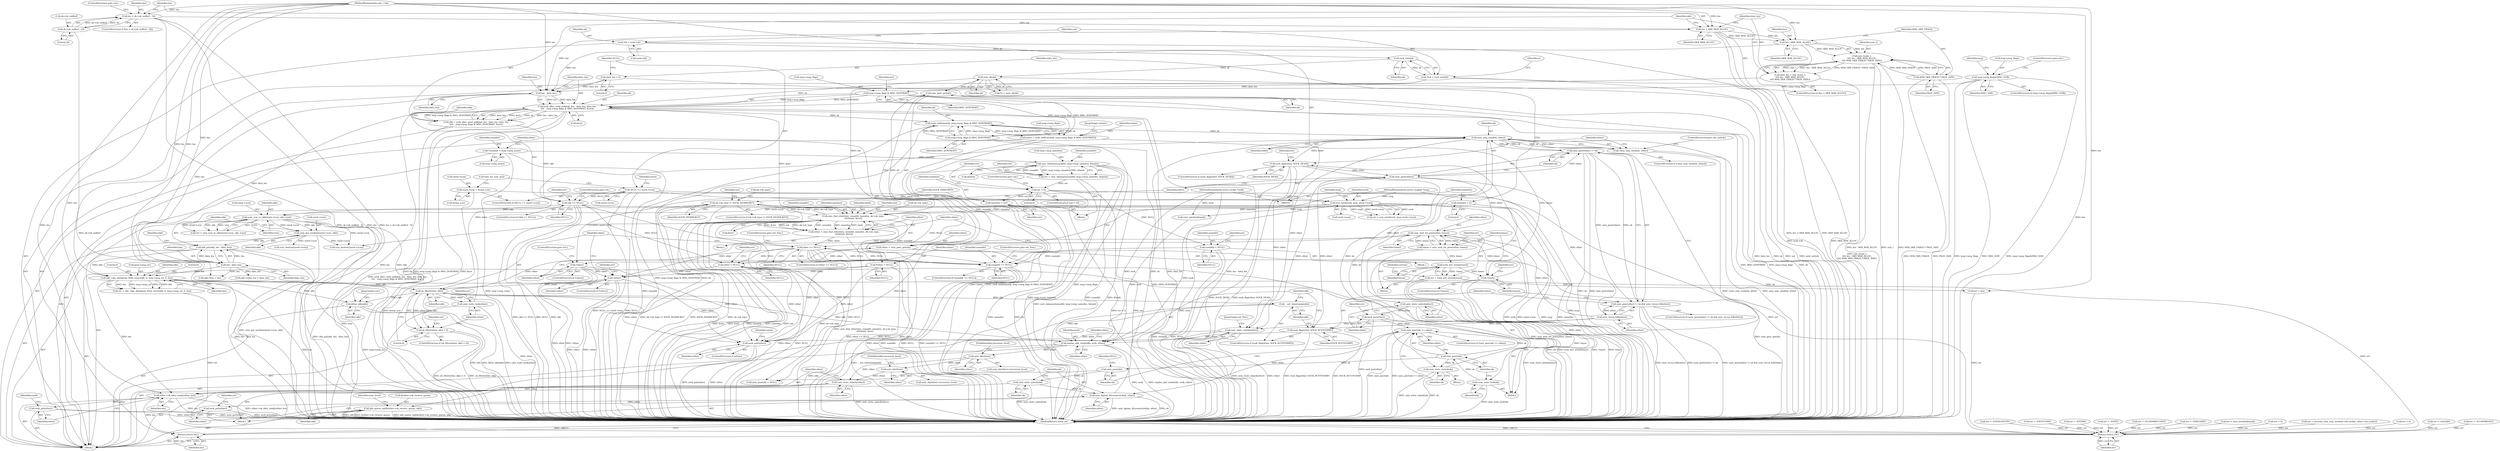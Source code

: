 digraph "0_linux_e0e3cea46d31d23dc40df0a49a7a2c04fe8edfea_0@API" {
"1000408" [label="(Call,unix_may_send(sk, other))"];
"1000490" [label="(Call,unix_peer(other) != sk)"];
"1000491" [label="(Call,unix_peer(other))"];
"1000413" [label="(Call,sock_flag(other, SOCK_DEAD))"];
"1000408" [label="(Call,unix_may_send(sk, other))"];
"1000449" [label="(Call,unix_state_unlock(sk))"];
"1000428" [label="(Call,unix_peer(sk))"];
"1000424" [label="(Call,unix_state_lock(sk))"];
"1000351" [label="(Call,sock_sndtimeo(sk, msg->msg_flags & MSG_DONTWAIT))"];
"1000280" [label="(Call,sock_alloc_send_pskb(sk, len - data_len, data_len,\n\t\t\t\t   msg->msg_flags & MSG_DONTWAIT, &err))"];
"1000225" [label="(Call,unix_peer_get(sk))"];
"1000128" [label="(Call,unix_sk(sk))"];
"1000123" [label="(Call,sock_net(sk))"];
"1000115" [label="(Call,*sk = sock->sk)"];
"1000282" [label="(Call,len - data_len)"];
"1000265" [label="(Call,len > SKB_MAX_ALLOC)"];
"1000256" [label="(Call,len > sk->sk_sndbuf - 32)"];
"1000107" [label="(MethodParameterIn,size_t len)"];
"1000258" [label="(Call,sk->sk_sndbuf - 32)"];
"1000272" [label="(Call,len - SKB_MAX_ALLOC)"];
"1000268" [label="(Call,data_len = min_t(size_t,\n\t\t\t\t len - SKB_MAX_ALLOC,\n\t\t\t\t MAX_SKB_FRAGS * PAGE_SIZE))"];
"1000270" [label="(Call,min_t(size_t,\n\t\t\t\t len - SKB_MAX_ALLOC,\n\t\t\t\t MAX_SKB_FRAGS * PAGE_SIZE))"];
"1000275" [label="(Call,MAX_SKB_FRAGS * PAGE_SIZE)"];
"1000151" [label="(Call,data_len = 0)"];
"1000286" [label="(Call,msg->msg_flags & MSG_DONTWAIT)"];
"1000186" [label="(Call,msg->msg_flags&MSG_OOB)"];
"1000353" [label="(Call,msg->msg_flags & MSG_DONTWAIT)"];
"1000438" [label="(Call,unix_dgram_disconnected(sk, other))"];
"1000436" [label="(Call,unix_state_unlock(sk))"];
"1000433" [label="(Call,unix_peer(sk))"];
"1000427" [label="(Call,unix_peer(sk) == other)"];
"1000419" [label="(Call,sock_put(other))"];
"1000417" [label="(Call,unix_state_unlock(other))"];
"1000400" [label="(Call,unix_state_lock(other))"];
"1000391" [label="(Call,sk_filter(other, skb))"];
"1000360" [label="(Call,!other)"];
"1000508" [label="(Call,unix_wait_for_peer(other, timeo))"];
"1000494" [label="(Call,unix_recvq_full(other))"];
"1000498" [label="(Call,!timeo)"];
"1000513" [label="(Call,sock_intr_errno(timeo))"];
"1000506" [label="(Call,timeo = unix_wait_for_peer(other, timeo))"];
"1000349" [label="(Call,timeo = sock_sndtimeo(sk, msg->msg_flags & MSG_DONTWAIT))"];
"1000228" [label="(Call,!other)"];
"1000223" [label="(Call,other = unix_peer_get(sk))"];
"1000451" [label="(Call,other = NULL)"];
"1000294" [label="(Call,skb == NULL)"];
"1000278" [label="(Call,skb = sock_alloc_send_pskb(sk, len - data_len, data_len,\n\t\t\t\t   msg->msg_flags & MSG_DONTWAIT, &err))"];
"1000155" [label="(Call,NULL == siocb->scm)"];
"1000385" [label="(Call,other == NULL)"];
"1000372" [label="(Call,other = unix_find_other(net, sunaddr, namelen, sk->sk_type,\n\t\t\t\t\thash, &err))"];
"1000374" [label="(Call,unix_find_other(net, sunaddr, namelen, sk->sk_type,\n\t\t\t\t\thash, &err))"];
"1000121" [label="(Call,*net = sock_net(sk))"];
"1000368" [label="(Call,sunaddr == NULL)"];
"1000199" [label="(Call,unix_mkname(sunaddr, msg->msg_namelen, &hash))"];
"1000131" [label="(Call,*sunaddr = msg->msg_name)"];
"1000216" [label="(Call,sunaddr = NULL)"];
"1000141" [label="(Call,namelen = 0)"];
"1000211" [label="(Call,namelen = err)"];
"1000207" [label="(Call,err < 0)"];
"1000197" [label="(Call,err = unix_mkname(sunaddr, msg->msg_namelen, &hash))"];
"1000470" [label="(Call,sk->sk_type != SOCK_SEQPACKET)"];
"1000137" [label="(Call,*other = NULL)"];
"1000338" [label="(Call,skb_copy_datagram_from_iovec(skb, 0, msg->msg_iov, 0, len))"];
"1000321" [label="(Call,skb_put(skb, len - data_len))"];
"1000316" [label="(Call,unix_get_secdata(siocb->scm, skb))"];
"1000300" [label="(Call,unix_scm_to_skb(siocb->scm, skb, true))"];
"1000169" [label="(Call,scm_send(sock, msg, siocb->scm))"];
"1000105" [label="(MethodParameterIn,struct socket *sock)"];
"1000106" [label="(MethodParameterIn,struct msghdr *msg)"];
"1000160" [label="(Call,siocb->scm = &tmp_scm)"];
"1000323" [label="(Call,len - data_len)"];
"1000407" [label="(Call,!unix_may_send(sk, other))"];
"1000489" [label="(Call,unix_peer(other) != sk && unix_recvq_full(other))"];
"1000563" [label="(Call,unix_state_unlock(other))"];
"1000571" [label="(Call,sock_put(other))"];
"1000441" [label="(Call,sock_put(other))"];
"1000390" [label="(Call,sk_filter(other, skb) < 0)"];
"1000524" [label="(Call,__net_timestamp(skb))"];
"1000526" [label="(Call,maybe_add_creds(skb, sock, other))"];
"1000530" [label="(Call,skb_queue_tail(&other->sk_receive_queue, skb))"];
"1000540" [label="(Call,unix_sk(other))"];
"1000545" [label="(Call,unix_sk(other))"];
"1000549" [label="(Call,unix_state_unlock(other))"];
"1000551" [label="(Call,other->sk_data_ready(other, len))"];
"1000554" [label="(Call,sock_put(other))"];
"1000560" [label="(Return,return len;)"];
"1000566" [label="(Call,kfree_skb(skb))"];
"1000511" [label="(Call,err = sock_intr_errno(timeo))"];
"1000577" [label="(Return,return err;)"];
"1000521" [label="(Call,sock_flag(other, SOCK_RCVTSTAMP))"];
"1000572" [label="(Identifier,other)"];
"1000292" [label="(Identifier,err)"];
"1000509" [label="(Identifier,other)"];
"1000564" [label="(Identifier,other)"];
"1000326" [label="(Call,skb->data_len = data_len)"];
"1000385" [label="(Call,other == NULL)"];
"1000349" [label="(Call,timeo = sock_sndtimeo(sk, msg->msg_flags & MSG_DONTWAIT))"];
"1000128" [label="(Call,unix_sk(sk))"];
"1000220" [label="(Identifier,err)"];
"1000258" [label="(Call,sk->sk_sndbuf - 32)"];
"1000151" [label="(Call,data_len = 0)"];
"1000186" [label="(Call,msg->msg_flags&MSG_OOB)"];
"1000257" [label="(Identifier,len)"];
"1000273" [label="(Identifier,len)"];
"1000362" [label="(Block,)"];
"1000422" [label="(Identifier,err)"];
"1000522" [label="(Identifier,other)"];
"1000137" [label="(Call,*other = NULL)"];
"1000212" [label="(Identifier,namelen)"];
"1000270" [label="(Call,min_t(size_t,\n\t\t\t\t len - SKB_MAX_ALLOC,\n\t\t\t\t MAX_SKB_FRAGS * PAGE_SIZE))"];
"1000386" [label="(Identifier,other)"];
"1000530" [label="(Call,skb_queue_tail(&other->sk_receive_queue, skb))"];
"1000373" [label="(Identifier,other)"];
"1000381" [label="(Identifier,hash)"];
"1000301" [label="(Call,siocb->scm)"];
"1000498" [label="(Call,!timeo)"];
"1000117" [label="(Call,sock->sk)"];
"1000277" [label="(Identifier,PAGE_SIZE)"];
"1000141" [label="(Call,namelen = 0)"];
"1000213" [label="(Identifier,err)"];
"1000210" [label="(ControlStructure,goto out;)"];
"1000181" [label="(Call,err = -EOPNOTSUPP)"];
"1000219" [label="(Call,err = -ENOTCONN)"];
"1000156" [label="(Identifier,NULL)"];
"1000271" [label="(Identifier,size_t)"];
"1000290" [label="(Identifier,MSG_DONTWAIT)"];
"1000494" [label="(Call,unix_recvq_full(other))"];
"1000390" [label="(Call,sk_filter(other, skb) < 0)"];
"1000441" [label="(Call,sock_put(other))"];
"1000124" [label="(Identifier,sk)"];
"1000511" [label="(Call,err = sock_intr_errno(timeo))"];
"1000211" [label="(Call,namelen = err)"];
"1000410" [label="(Identifier,other)"];
"1000217" [label="(Identifier,sunaddr)"];
"1000402" [label="(Call,err = -EPERM)"];
"1000573" [label="(Call,scm_destroy(siocb->scm))"];
"1000344" [label="(Literal,0)"];
"1000162" [label="(Identifier,siocb)"];
"1000265" [label="(Call,len > SKB_MAX_ALLOC)"];
"1000541" [label="(Identifier,other)"];
"1000304" [label="(Identifier,skb)"];
"1000470" [label="(Call,sk->sk_type != SOCK_SEQPACKET)"];
"1000514" [label="(Identifier,timeo)"];
"1000228" [label="(Call,!other)"];
"1000275" [label="(Call,MAX_SKB_FRAGS * PAGE_SIZE)"];
"1000116" [label="(Identifier,sk)"];
"1000426" [label="(ControlStructure,if (unix_peer(sk) == other))"];
"1000578" [label="(Identifier,err)"];
"1000115" [label="(Call,*sk = sock->sk)"];
"1000154" [label="(ControlStructure,if (NULL == siocb->scm))"];
"1000533" [label="(Identifier,other)"];
"1000571" [label="(Call,sock_put(other))"];
"1000510" [label="(Identifier,timeo)"];
"1000132" [label="(Identifier,sunaddr)"];
"1000170" [label="(Identifier,sock)"];
"1000234" [label="(Identifier,SOCK_PASSCRED)"];
"1000209" [label="(Literal,0)"];
"1000431" [label="(Block,)"];
"1000328" [label="(Identifier,skb)"];
"1000352" [label="(Identifier,sk)"];
"1000123" [label="(Call,sock_net(sk))"];
"1000227" [label="(ControlStructure,if (!other))"];
"1000568" [label="(JumpTarget,out:)"];
"1000325" [label="(Identifier,data_len)"];
"1000512" [label="(Identifier,err)"];
"1000126" [label="(Call,*u = unix_sk(sk))"];
"1000287" [label="(Call,msg->msg_flags)"];
"1000321" [label="(Call,skb_put(skb, len - data_len))"];
"1000247" [label="(Call,unix_autobind(sock))"];
"1000495" [label="(Identifier,other)"];
"1000401" [label="(Identifier,other)"];
"1000367" [label="(ControlStructure,if (sunaddr == NULL))"];
"1000297" [label="(ControlStructure,goto out;)"];
"1000291" [label="(Call,&err)"];
"1000256" [label="(Call,len > sk->sk_sndbuf - 32)"];
"1000331" [label="(Call,skb->len = len)"];
"1000513" [label="(Call,sock_intr_errno(timeo))"];
"1000496" [label="(Block,)"];
"1000215" [label="(Block,)"];
"1000371" [label="(ControlStructure,goto out_free;)"];
"1000143" [label="(Literal,0)"];
"1000206" [label="(ControlStructure,if (err < 0))"];
"1000167" [label="(Call,err = scm_send(sock, msg, siocb->scm))"];
"1000458" [label="(Call,err = -EPIPE)"];
"1000171" [label="(Identifier,msg)"];
"1000414" [label="(Identifier,other)"];
"1000323" [label="(Call,len - data_len)"];
"1000527" [label="(Identifier,skb)"];
"1000443" [label="(Call,err = -ECONNREFUSED)"];
"1000453" [label="(Identifier,NULL)"];
"1000340" [label="(Literal,0)"];
"1000520" [label="(ControlStructure,if (sock_flag(other, SOCK_RCVTSTAMP)))"];
"1000432" [label="(Call,unix_peer(sk) = NULL)"];
"1000161" [label="(Call,siocb->scm)"];
"1000142" [label="(Identifier,namelen)"];
"1000164" [label="(Call,&tmp_scm)"];
"1000406" [label="(ControlStructure,if (!unix_may_send(sk, other)))"];
"1000546" [label="(Identifier,other)"];
"1000251" [label="(Call,err = -EMSGSIZE)"];
"1000216" [label="(Call,sunaddr = NULL)"];
"1000169" [label="(Call,scm_send(sock, msg, siocb->scm))"];
"1000492" [label="(Identifier,other)"];
"1000160" [label="(Call,siocb->scm = &tmp_scm)"];
"1000200" [label="(Identifier,sunaddr)"];
"1000264" [label="(ControlStructure,if (len > SKB_MAX_ALLOC))"];
"1000477" [label="(Identifier,err)"];
"1000488" [label="(ControlStructure,if (unix_peer(other) != sk && unix_recvq_full(other)))"];
"1000452" [label="(Identifier,other)"];
"1000375" [label="(Identifier,net)"];
"1000575" [label="(Identifier,siocb)"];
"1000341" [label="(Call,msg->msg_iov)"];
"1000245" [label="(Call,err = unix_autobind(sock))"];
"1000489" [label="(Call,unix_peer(other) != sk && unix_recvq_full(other))"];
"1000544" [label="(Call,unix_sk(other)->recursion_level)"];
"1000433" [label="(Call,unix_peer(sk))"];
"1000451" [label="(Call,other = NULL)"];
"1000407" [label="(Call,!unix_may_send(sk, other))"];
"1000428" [label="(Call,unix_peer(sk))"];
"1000400" [label="(Call,unix_state_lock(other))"];
"1000272" [label="(Call,len - SKB_MAX_ALLOC)"];
"1000226" [label="(Identifier,sk)"];
"1000263" [label="(ControlStructure,goto out;)"];
"1000438" [label="(Call,unix_dgram_disconnected(sk, other))"];
"1000547" [label="(FieldIdentifier,recursion_level)"];
"1000361" [label="(Identifier,other)"];
"1000558" [label="(Identifier,siocb)"];
"1000378" [label="(Call,sk->sk_type)"];
"1000521" [label="(Call,sock_flag(other, SOCK_RCVTSTAMP))"];
"1000351" [label="(Call,sock_sndtimeo(sk, msg->msg_flags & MSG_DONTWAIT))"];
"1000320" [label="(Identifier,skb)"];
"1000425" [label="(Identifier,sk)"];
"1000523" [label="(Identifier,SOCK_RCVTSTAMP)"];
"1000296" [label="(Identifier,NULL)"];
"1000285" [label="(Identifier,data_len)"];
"1000436" [label="(Call,unix_state_unlock(sk))"];
"1000279" [label="(Identifier,skb)"];
"1000444" [label="(Identifier,err)"];
"1000497" [label="(ControlStructure,if (!timeo))"];
"1000387" [label="(Identifier,NULL)"];
"1000370" [label="(Identifier,NULL)"];
"1000437" [label="(Identifier,sk)"];
"1000224" [label="(Identifier,other)"];
"1000490" [label="(Call,unix_peer(other) != sk)"];
"1000427" [label="(Call,unix_peer(sk) == other)"];
"1000491" [label="(Call,unix_peer(other))"];
"1000345" [label="(Identifier,len)"];
"1000122" [label="(Identifier,net)"];
"1000281" [label="(Identifier,sk)"];
"1000294" [label="(Call,skb == NULL)"];
"1000540" [label="(Call,unix_sk(other))"];
"1000360" [label="(Call,!other)"];
"1000372" [label="(Call,other = unix_find_other(net, sunaddr, namelen, sk->sk_type,\n\t\t\t\t\thash, &err))"];
"1000531" [label="(Call,&other->sk_receive_queue)"];
"1000448" [label="(Block,)"];
"1000545" [label="(Call,unix_sk(other))"];
"1000517" [label="(Identifier,current)"];
"1000155" [label="(Call,NULL == siocb->scm)"];
"1000157" [label="(Call,siocb->scm)"];
"1000553" [label="(Identifier,len)"];
"1000204" [label="(Call,&hash)"];
"1000529" [label="(Identifier,other)"];
"1000305" [label="(Identifier,true)"];
"1000535" [label="(Identifier,skb)"];
"1000190" [label="(Identifier,MSG_OOB)"];
"1000359" [label="(ControlStructure,if (!other))"];
"1000474" [label="(Identifier,SOCK_SEQPACKET)"];
"1000538" [label="(Identifier,max_level)"];
"1000449" [label="(Call,unix_state_unlock(sk))"];
"1000108" [label="(Block,)"];
"1000354" [label="(Call,msg->msg_flags)"];
"1000409" [label="(Identifier,sk)"];
"1000393" [label="(Identifier,skb)"];
"1000230" [label="(ControlStructure,goto out;)"];
"1000299" [label="(Identifier,err)"];
"1000153" [label="(Literal,0)"];
"1000300" [label="(Call,unix_scm_to_skb(siocb->scm, skb, true))"];
"1000376" [label="(Identifier,sunaddr)"];
"1000133" [label="(Call,msg->msg_name)"];
"1000131" [label="(Call,*sunaddr = msg->msg_name)"];
"1000107" [label="(MethodParameterIn,size_t len)"];
"1000539" [label="(Call,unix_sk(other)->recursion_level)"];
"1000560" [label="(Return,return len;)"];
"1000127" [label="(Identifier,u)"];
"1000554" [label="(Call,sock_put(other))"];
"1000549" [label="(Call,unix_state_unlock(other))"];
"1000567" [label="(Identifier,skb)"];
"1000421" [label="(Call,err = 0)"];
"1000106" [label="(MethodParameterIn,struct msghdr *msg)"];
"1000476" [label="(Call,err = security_unix_may_send(sk->sk_socket, other->sk_socket))"];
"1000563" [label="(Call,unix_state_unlock(other))"];
"1000282" [label="(Call,len - data_len)"];
"1000269" [label="(Identifier,data_len)"];
"1000338" [label="(Call,skb_copy_datagram_from_iovec(skb, 0, msg->msg_iov, 0, len))"];
"1000507" [label="(Identifier,timeo)"];
"1000268" [label="(Call,data_len = min_t(size_t,\n\t\t\t\t len - SKB_MAX_ALLOC,\n\t\t\t\t MAX_SKB_FRAGS * PAGE_SIZE))"];
"1000358" [label="(JumpTarget,restart:)"];
"1000283" [label="(Identifier,len)"];
"1000368" [label="(Call,sunaddr == NULL)"];
"1000408" [label="(Call,unix_may_send(sk, other))"];
"1000280" [label="(Call,sock_alloc_send_pskb(sk, len - data_len, data_len,\n\t\t\t\t   msg->msg_flags & MSG_DONTWAIT, &err))"];
"1000274" [label="(Identifier,SKB_MAX_ALLOC)"];
"1000152" [label="(Identifier,data_len)"];
"1000420" [label="(Identifier,other)"];
"1000276" [label="(Identifier,MAX_SKB_FRAGS)"];
"1000524" [label="(Call,__net_timestamp(skb))"];
"1000417" [label="(Call,unix_state_unlock(other))"];
"1000317" [label="(Call,siocb->scm)"];
"1000105" [label="(MethodParameterIn,struct socket *sock)"];
"1000336" [label="(Call,err = skb_copy_datagram_from_iovec(skb, 0, msg->msg_iov, 0, len))"];
"1000394" [label="(Literal,0)"];
"1000259" [label="(Call,sk->sk_sndbuf)"];
"1000208" [label="(Identifier,err)"];
"1000262" [label="(Literal,32)"];
"1000403" [label="(Identifier,err)"];
"1000389" [label="(ControlStructure,if (sk_filter(other, skb) < 0))"];
"1000121" [label="(Call,*net = sock_net(sk))"];
"1000579" [label="(MethodReturn,static int)"];
"1000384" [label="(ControlStructure,if (other == NULL))"];
"1000392" [label="(Identifier,other)"];
"1000324" [label="(Identifier,len)"];
"1000364" [label="(Identifier,err)"];
"1000369" [label="(Identifier,sunaddr)"];
"1000569" [label="(ControlStructure,if (other))"];
"1000278" [label="(Call,skb = sock_alloc_send_pskb(sk, len - data_len, data_len,\n\t\t\t\t   msg->msg_flags & MSG_DONTWAIT, &err))"];
"1000439" [label="(Identifier,sk)"];
"1000197" [label="(Call,err = unix_mkname(sunaddr, msg->msg_namelen, &hash))"];
"1000166" [label="(Call,wait_for_unix_gc())"];
"1000139" [label="(Identifier,NULL)"];
"1000388" [label="(ControlStructure,goto out_free;)"];
"1000382" [label="(Call,&err)"];
"1000198" [label="(Identifier,err)"];
"1000413" [label="(Call,sock_flag(other, SOCK_DEAD))"];
"1000196" [label="(Block,)"];
"1000307" [label="(Call,err < 0)"];
"1000374" [label="(Call,unix_find_other(net, sunaddr, namelen, sk->sk_type,\n\t\t\t\t\thash, &err))"];
"1000526" [label="(Call,maybe_add_creds(skb, sock, other))"];
"1000316" [label="(Call,unix_get_secdata(siocb->scm, skb))"];
"1000267" [label="(Identifier,SKB_MAX_ALLOC)"];
"1000525" [label="(Identifier,skb)"];
"1000191" [label="(ControlStructure,goto out;)"];
"1000411" [label="(ControlStructure,goto out_unlock;)"];
"1000577" [label="(Return,return err;)"];
"1000424" [label="(Call,unix_state_lock(sk))"];
"1000552" [label="(Identifier,other)"];
"1000223" [label="(Call,other = unix_peer_get(sk))"];
"1000194" [label="(Identifier,msg)"];
"1000416" [label="(Block,)"];
"1000284" [label="(Identifier,data_len)"];
"1000225" [label="(Call,unix_peer_get(sk))"];
"1000565" [label="(JumpTarget,out_free:)"];
"1000499" [label="(Identifier,timeo)"];
"1000502" [label="(Identifier,err)"];
"1000295" [label="(Identifier,skb)"];
"1000286" [label="(Call,msg->msg_flags & MSG_DONTWAIT)"];
"1000471" [label="(Call,sk->sk_type)"];
"1000353" [label="(Call,msg->msg_flags & MSG_DONTWAIT)"];
"1000418" [label="(Identifier,other)"];
"1000138" [label="(Identifier,other)"];
"1000298" [label="(Call,err = unix_scm_to_skb(siocb->scm, skb, true))"];
"1000391" [label="(Call,sk_filter(other, skb))"];
"1000561" [label="(Identifier,len)"];
"1000501" [label="(Call,err = -EAGAIN)"];
"1000419" [label="(Call,sock_put(other))"];
"1000129" [label="(Identifier,sk)"];
"1000396" [label="(Call,err = len)"];
"1000229" [label="(Identifier,other)"];
"1000266" [label="(Identifier,len)"];
"1000508" [label="(Call,unix_wait_for_peer(other, timeo))"];
"1000207" [label="(Call,err < 0)"];
"1000556" [label="(Call,scm_destroy(siocb->scm))"];
"1000187" [label="(Call,msg->msg_flags)"];
"1000506" [label="(Call,timeo = unix_wait_for_peer(other, timeo))"];
"1000293" [label="(ControlStructure,if (skb == NULL))"];
"1000377" [label="(Identifier,namelen)"];
"1000255" [label="(ControlStructure,if (len > sk->sk_sndbuf - 32))"];
"1000542" [label="(FieldIdentifier,recursion_level)"];
"1000429" [label="(Identifier,sk)"];
"1000322" [label="(Identifier,skb)"];
"1000397" [label="(Identifier,err)"];
"1000551" [label="(Call,other->sk_data_ready(other, len))"];
"1000493" [label="(Identifier,sk)"];
"1000350" [label="(Identifier,timeo)"];
"1000528" [label="(Identifier,sock)"];
"1000434" [label="(Identifier,sk)"];
"1000201" [label="(Call,msg->msg_namelen)"];
"1000450" [label="(Identifier,sk)"];
"1000430" [label="(Identifier,other)"];
"1000550" [label="(Identifier,other)"];
"1000412" [label="(ControlStructure,if (sock_flag(other, SOCK_DEAD)))"];
"1000440" [label="(Identifier,other)"];
"1000357" [label="(Identifier,MSG_DONTWAIT)"];
"1000455" [label="(Identifier,err)"];
"1000218" [label="(Identifier,NULL)"];
"1000566" [label="(Call,kfree_skb(skb))"];
"1000469" [label="(ControlStructure,if (sk->sk_type != SOCK_SEQPACKET))"];
"1000339" [label="(Identifier,skb)"];
"1000415" [label="(Identifier,SOCK_DEAD)"];
"1000459" [label="(Identifier,err)"];
"1000442" [label="(Identifier,other)"];
"1000185" [label="(ControlStructure,if (msg->msg_flags&MSG_OOB))"];
"1000199" [label="(Call,unix_mkname(sunaddr, msg->msg_namelen, &hash))"];
"1000172" [label="(Call,siocb->scm)"];
"1000363" [label="(Call,err = -ECONNRESET)"];
"1000435" [label="(Identifier,NULL)"];
"1000555" [label="(Identifier,other)"];
"1000408" -> "1000407"  [label="AST: "];
"1000408" -> "1000410"  [label="CFG: "];
"1000409" -> "1000408"  [label="AST: "];
"1000410" -> "1000408"  [label="AST: "];
"1000407" -> "1000408"  [label="CFG: "];
"1000408" -> "1000579"  [label="DDG: sk"];
"1000408" -> "1000407"  [label="DDG: sk"];
"1000408" -> "1000407"  [label="DDG: other"];
"1000490" -> "1000408"  [label="DDG: sk"];
"1000449" -> "1000408"  [label="DDG: sk"];
"1000351" -> "1000408"  [label="DDG: sk"];
"1000438" -> "1000408"  [label="DDG: sk"];
"1000400" -> "1000408"  [label="DDG: other"];
"1000408" -> "1000413"  [label="DDG: other"];
"1000408" -> "1000424"  [label="DDG: sk"];
"1000408" -> "1000490"  [label="DDG: sk"];
"1000408" -> "1000563"  [label="DDG: other"];
"1000490" -> "1000489"  [label="AST: "];
"1000490" -> "1000493"  [label="CFG: "];
"1000491" -> "1000490"  [label="AST: "];
"1000493" -> "1000490"  [label="AST: "];
"1000495" -> "1000490"  [label="CFG: "];
"1000489" -> "1000490"  [label="CFG: "];
"1000490" -> "1000579"  [label="DDG: sk"];
"1000490" -> "1000579"  [label="DDG: unix_peer(other)"];
"1000490" -> "1000489"  [label="DDG: unix_peer(other)"];
"1000490" -> "1000489"  [label="DDG: sk"];
"1000491" -> "1000490"  [label="DDG: other"];
"1000491" -> "1000492"  [label="CFG: "];
"1000492" -> "1000491"  [label="AST: "];
"1000493" -> "1000491"  [label="CFG: "];
"1000413" -> "1000491"  [label="DDG: other"];
"1000491" -> "1000494"  [label="DDG: other"];
"1000491" -> "1000508"  [label="DDG: other"];
"1000491" -> "1000521"  [label="DDG: other"];
"1000491" -> "1000563"  [label="DDG: other"];
"1000413" -> "1000412"  [label="AST: "];
"1000413" -> "1000415"  [label="CFG: "];
"1000414" -> "1000413"  [label="AST: "];
"1000415" -> "1000413"  [label="AST: "];
"1000418" -> "1000413"  [label="CFG: "];
"1000459" -> "1000413"  [label="CFG: "];
"1000413" -> "1000579"  [label="DDG: sock_flag(other, SOCK_DEAD)"];
"1000413" -> "1000579"  [label="DDG: SOCK_DEAD"];
"1000413" -> "1000417"  [label="DDG: other"];
"1000413" -> "1000563"  [label="DDG: other"];
"1000449" -> "1000448"  [label="AST: "];
"1000449" -> "1000450"  [label="CFG: "];
"1000450" -> "1000449"  [label="AST: "];
"1000452" -> "1000449"  [label="CFG: "];
"1000449" -> "1000579"  [label="DDG: sk"];
"1000449" -> "1000579"  [label="DDG: unix_state_unlock(sk)"];
"1000428" -> "1000449"  [label="DDG: sk"];
"1000428" -> "1000427"  [label="AST: "];
"1000428" -> "1000429"  [label="CFG: "];
"1000429" -> "1000428"  [label="AST: "];
"1000430" -> "1000428"  [label="CFG: "];
"1000428" -> "1000427"  [label="DDG: sk"];
"1000424" -> "1000428"  [label="DDG: sk"];
"1000428" -> "1000433"  [label="DDG: sk"];
"1000424" -> "1000416"  [label="AST: "];
"1000424" -> "1000425"  [label="CFG: "];
"1000425" -> "1000424"  [label="AST: "];
"1000429" -> "1000424"  [label="CFG: "];
"1000424" -> "1000579"  [label="DDG: unix_state_lock(sk)"];
"1000351" -> "1000349"  [label="AST: "];
"1000351" -> "1000353"  [label="CFG: "];
"1000352" -> "1000351"  [label="AST: "];
"1000353" -> "1000351"  [label="AST: "];
"1000349" -> "1000351"  [label="CFG: "];
"1000351" -> "1000579"  [label="DDG: msg->msg_flags & MSG_DONTWAIT"];
"1000351" -> "1000579"  [label="DDG: sk"];
"1000351" -> "1000349"  [label="DDG: sk"];
"1000351" -> "1000349"  [label="DDG: msg->msg_flags & MSG_DONTWAIT"];
"1000280" -> "1000351"  [label="DDG: sk"];
"1000353" -> "1000351"  [label="DDG: msg->msg_flags"];
"1000353" -> "1000351"  [label="DDG: MSG_DONTWAIT"];
"1000280" -> "1000278"  [label="AST: "];
"1000280" -> "1000291"  [label="CFG: "];
"1000281" -> "1000280"  [label="AST: "];
"1000282" -> "1000280"  [label="AST: "];
"1000285" -> "1000280"  [label="AST: "];
"1000286" -> "1000280"  [label="AST: "];
"1000291" -> "1000280"  [label="AST: "];
"1000278" -> "1000280"  [label="CFG: "];
"1000280" -> "1000579"  [label="DDG: msg->msg_flags & MSG_DONTWAIT"];
"1000280" -> "1000579"  [label="DDG: &err"];
"1000280" -> "1000579"  [label="DDG: data_len"];
"1000280" -> "1000579"  [label="DDG: len - data_len"];
"1000280" -> "1000579"  [label="DDG: sk"];
"1000280" -> "1000278"  [label="DDG: data_len"];
"1000280" -> "1000278"  [label="DDG: &err"];
"1000280" -> "1000278"  [label="DDG: sk"];
"1000280" -> "1000278"  [label="DDG: len - data_len"];
"1000280" -> "1000278"  [label="DDG: msg->msg_flags & MSG_DONTWAIT"];
"1000225" -> "1000280"  [label="DDG: sk"];
"1000128" -> "1000280"  [label="DDG: sk"];
"1000282" -> "1000280"  [label="DDG: len"];
"1000282" -> "1000280"  [label="DDG: data_len"];
"1000286" -> "1000280"  [label="DDG: msg->msg_flags"];
"1000286" -> "1000280"  [label="DDG: MSG_DONTWAIT"];
"1000280" -> "1000323"  [label="DDG: data_len"];
"1000280" -> "1000374"  [label="DDG: &err"];
"1000225" -> "1000223"  [label="AST: "];
"1000225" -> "1000226"  [label="CFG: "];
"1000226" -> "1000225"  [label="AST: "];
"1000223" -> "1000225"  [label="CFG: "];
"1000225" -> "1000579"  [label="DDG: sk"];
"1000225" -> "1000223"  [label="DDG: sk"];
"1000128" -> "1000225"  [label="DDG: sk"];
"1000128" -> "1000126"  [label="AST: "];
"1000128" -> "1000129"  [label="CFG: "];
"1000129" -> "1000128"  [label="AST: "];
"1000126" -> "1000128"  [label="CFG: "];
"1000128" -> "1000579"  [label="DDG: sk"];
"1000128" -> "1000126"  [label="DDG: sk"];
"1000123" -> "1000128"  [label="DDG: sk"];
"1000123" -> "1000121"  [label="AST: "];
"1000123" -> "1000124"  [label="CFG: "];
"1000124" -> "1000123"  [label="AST: "];
"1000121" -> "1000123"  [label="CFG: "];
"1000123" -> "1000121"  [label="DDG: sk"];
"1000115" -> "1000123"  [label="DDG: sk"];
"1000115" -> "1000108"  [label="AST: "];
"1000115" -> "1000117"  [label="CFG: "];
"1000116" -> "1000115"  [label="AST: "];
"1000117" -> "1000115"  [label="AST: "];
"1000122" -> "1000115"  [label="CFG: "];
"1000115" -> "1000579"  [label="DDG: sock->sk"];
"1000282" -> "1000284"  [label="CFG: "];
"1000283" -> "1000282"  [label="AST: "];
"1000284" -> "1000282"  [label="AST: "];
"1000285" -> "1000282"  [label="CFG: "];
"1000282" -> "1000579"  [label="DDG: len"];
"1000265" -> "1000282"  [label="DDG: len"];
"1000272" -> "1000282"  [label="DDG: len"];
"1000107" -> "1000282"  [label="DDG: len"];
"1000268" -> "1000282"  [label="DDG: data_len"];
"1000151" -> "1000282"  [label="DDG: data_len"];
"1000282" -> "1000323"  [label="DDG: len"];
"1000265" -> "1000264"  [label="AST: "];
"1000265" -> "1000267"  [label="CFG: "];
"1000266" -> "1000265"  [label="AST: "];
"1000267" -> "1000265"  [label="AST: "];
"1000269" -> "1000265"  [label="CFG: "];
"1000279" -> "1000265"  [label="CFG: "];
"1000265" -> "1000579"  [label="DDG: len > SKB_MAX_ALLOC"];
"1000265" -> "1000579"  [label="DDG: SKB_MAX_ALLOC"];
"1000256" -> "1000265"  [label="DDG: len"];
"1000107" -> "1000265"  [label="DDG: len"];
"1000265" -> "1000272"  [label="DDG: len"];
"1000265" -> "1000272"  [label="DDG: SKB_MAX_ALLOC"];
"1000256" -> "1000255"  [label="AST: "];
"1000256" -> "1000258"  [label="CFG: "];
"1000257" -> "1000256"  [label="AST: "];
"1000258" -> "1000256"  [label="AST: "];
"1000263" -> "1000256"  [label="CFG: "];
"1000266" -> "1000256"  [label="CFG: "];
"1000256" -> "1000579"  [label="DDG: sk->sk_sndbuf - 32"];
"1000256" -> "1000579"  [label="DDG: len"];
"1000256" -> "1000579"  [label="DDG: len > sk->sk_sndbuf - 32"];
"1000107" -> "1000256"  [label="DDG: len"];
"1000258" -> "1000256"  [label="DDG: sk->sk_sndbuf"];
"1000258" -> "1000256"  [label="DDG: 32"];
"1000107" -> "1000103"  [label="AST: "];
"1000107" -> "1000579"  [label="DDG: len"];
"1000107" -> "1000272"  [label="DDG: len"];
"1000107" -> "1000323"  [label="DDG: len"];
"1000107" -> "1000331"  [label="DDG: len"];
"1000107" -> "1000338"  [label="DDG: len"];
"1000107" -> "1000396"  [label="DDG: len"];
"1000107" -> "1000551"  [label="DDG: len"];
"1000107" -> "1000560"  [label="DDG: len"];
"1000258" -> "1000262"  [label="CFG: "];
"1000259" -> "1000258"  [label="AST: "];
"1000262" -> "1000258"  [label="AST: "];
"1000258" -> "1000579"  [label="DDG: sk->sk_sndbuf"];
"1000272" -> "1000270"  [label="AST: "];
"1000272" -> "1000274"  [label="CFG: "];
"1000273" -> "1000272"  [label="AST: "];
"1000274" -> "1000272"  [label="AST: "];
"1000276" -> "1000272"  [label="CFG: "];
"1000272" -> "1000579"  [label="DDG: SKB_MAX_ALLOC"];
"1000272" -> "1000270"  [label="DDG: len"];
"1000272" -> "1000270"  [label="DDG: SKB_MAX_ALLOC"];
"1000268" -> "1000264"  [label="AST: "];
"1000268" -> "1000270"  [label="CFG: "];
"1000269" -> "1000268"  [label="AST: "];
"1000270" -> "1000268"  [label="AST: "];
"1000279" -> "1000268"  [label="CFG: "];
"1000268" -> "1000579"  [label="DDG: min_t(size_t,\n\t\t\t\t len - SKB_MAX_ALLOC,\n\t\t\t\t MAX_SKB_FRAGS * PAGE_SIZE)"];
"1000270" -> "1000268"  [label="DDG: size_t"];
"1000270" -> "1000268"  [label="DDG: len - SKB_MAX_ALLOC"];
"1000270" -> "1000268"  [label="DDG: MAX_SKB_FRAGS * PAGE_SIZE"];
"1000270" -> "1000275"  [label="CFG: "];
"1000271" -> "1000270"  [label="AST: "];
"1000275" -> "1000270"  [label="AST: "];
"1000270" -> "1000579"  [label="DDG: MAX_SKB_FRAGS * PAGE_SIZE"];
"1000270" -> "1000579"  [label="DDG: len - SKB_MAX_ALLOC"];
"1000270" -> "1000579"  [label="DDG: size_t"];
"1000275" -> "1000270"  [label="DDG: MAX_SKB_FRAGS"];
"1000275" -> "1000270"  [label="DDG: PAGE_SIZE"];
"1000275" -> "1000277"  [label="CFG: "];
"1000276" -> "1000275"  [label="AST: "];
"1000277" -> "1000275"  [label="AST: "];
"1000275" -> "1000579"  [label="DDG: MAX_SKB_FRAGS"];
"1000275" -> "1000579"  [label="DDG: PAGE_SIZE"];
"1000151" -> "1000108"  [label="AST: "];
"1000151" -> "1000153"  [label="CFG: "];
"1000152" -> "1000151"  [label="AST: "];
"1000153" -> "1000151"  [label="AST: "];
"1000156" -> "1000151"  [label="CFG: "];
"1000151" -> "1000579"  [label="DDG: data_len"];
"1000286" -> "1000290"  [label="CFG: "];
"1000287" -> "1000286"  [label="AST: "];
"1000290" -> "1000286"  [label="AST: "];
"1000292" -> "1000286"  [label="CFG: "];
"1000286" -> "1000579"  [label="DDG: MSG_DONTWAIT"];
"1000286" -> "1000579"  [label="DDG: msg->msg_flags"];
"1000186" -> "1000286"  [label="DDG: msg->msg_flags"];
"1000286" -> "1000353"  [label="DDG: msg->msg_flags"];
"1000286" -> "1000353"  [label="DDG: MSG_DONTWAIT"];
"1000186" -> "1000185"  [label="AST: "];
"1000186" -> "1000190"  [label="CFG: "];
"1000187" -> "1000186"  [label="AST: "];
"1000190" -> "1000186"  [label="AST: "];
"1000191" -> "1000186"  [label="CFG: "];
"1000194" -> "1000186"  [label="CFG: "];
"1000186" -> "1000579"  [label="DDG: msg->msg_flags&MSG_OOB"];
"1000186" -> "1000579"  [label="DDG: msg->msg_flags"];
"1000186" -> "1000579"  [label="DDG: MSG_OOB"];
"1000353" -> "1000357"  [label="CFG: "];
"1000354" -> "1000353"  [label="AST: "];
"1000357" -> "1000353"  [label="AST: "];
"1000353" -> "1000579"  [label="DDG: MSG_DONTWAIT"];
"1000353" -> "1000579"  [label="DDG: msg->msg_flags"];
"1000438" -> "1000431"  [label="AST: "];
"1000438" -> "1000440"  [label="CFG: "];
"1000439" -> "1000438"  [label="AST: "];
"1000440" -> "1000438"  [label="AST: "];
"1000442" -> "1000438"  [label="CFG: "];
"1000438" -> "1000579"  [label="DDG: unix_dgram_disconnected(sk, other)"];
"1000438" -> "1000579"  [label="DDG: sk"];
"1000436" -> "1000438"  [label="DDG: sk"];
"1000427" -> "1000438"  [label="DDG: other"];
"1000438" -> "1000441"  [label="DDG: other"];
"1000436" -> "1000431"  [label="AST: "];
"1000436" -> "1000437"  [label="CFG: "];
"1000437" -> "1000436"  [label="AST: "];
"1000439" -> "1000436"  [label="CFG: "];
"1000436" -> "1000579"  [label="DDG: unix_state_unlock(sk)"];
"1000433" -> "1000436"  [label="DDG: sk"];
"1000433" -> "1000432"  [label="AST: "];
"1000433" -> "1000434"  [label="CFG: "];
"1000434" -> "1000433"  [label="AST: "];
"1000435" -> "1000433"  [label="CFG: "];
"1000427" -> "1000426"  [label="AST: "];
"1000427" -> "1000430"  [label="CFG: "];
"1000430" -> "1000427"  [label="AST: "];
"1000434" -> "1000427"  [label="CFG: "];
"1000450" -> "1000427"  [label="CFG: "];
"1000427" -> "1000579"  [label="DDG: unix_peer(sk)"];
"1000427" -> "1000579"  [label="DDG: unix_peer(sk) == other"];
"1000419" -> "1000427"  [label="DDG: other"];
"1000419" -> "1000416"  [label="AST: "];
"1000419" -> "1000420"  [label="CFG: "];
"1000420" -> "1000419"  [label="AST: "];
"1000422" -> "1000419"  [label="CFG: "];
"1000419" -> "1000579"  [label="DDG: sock_put(other)"];
"1000417" -> "1000419"  [label="DDG: other"];
"1000417" -> "1000416"  [label="AST: "];
"1000417" -> "1000418"  [label="CFG: "];
"1000418" -> "1000417"  [label="AST: "];
"1000420" -> "1000417"  [label="CFG: "];
"1000417" -> "1000579"  [label="DDG: unix_state_unlock(other)"];
"1000400" -> "1000108"  [label="AST: "];
"1000400" -> "1000401"  [label="CFG: "];
"1000401" -> "1000400"  [label="AST: "];
"1000403" -> "1000400"  [label="CFG: "];
"1000400" -> "1000579"  [label="DDG: unix_state_lock(other)"];
"1000391" -> "1000400"  [label="DDG: other"];
"1000391" -> "1000390"  [label="AST: "];
"1000391" -> "1000393"  [label="CFG: "];
"1000392" -> "1000391"  [label="AST: "];
"1000393" -> "1000391"  [label="AST: "];
"1000394" -> "1000391"  [label="CFG: "];
"1000391" -> "1000579"  [label="DDG: other"];
"1000391" -> "1000390"  [label="DDG: other"];
"1000391" -> "1000390"  [label="DDG: skb"];
"1000360" -> "1000391"  [label="DDG: other"];
"1000385" -> "1000391"  [label="DDG: other"];
"1000338" -> "1000391"  [label="DDG: skb"];
"1000391" -> "1000524"  [label="DDG: skb"];
"1000391" -> "1000526"  [label="DDG: skb"];
"1000391" -> "1000566"  [label="DDG: skb"];
"1000391" -> "1000571"  [label="DDG: other"];
"1000360" -> "1000359"  [label="AST: "];
"1000360" -> "1000361"  [label="CFG: "];
"1000361" -> "1000360"  [label="AST: "];
"1000364" -> "1000360"  [label="CFG: "];
"1000392" -> "1000360"  [label="CFG: "];
"1000360" -> "1000579"  [label="DDG: other"];
"1000360" -> "1000579"  [label="DDG: !other"];
"1000508" -> "1000360"  [label="DDG: other"];
"1000228" -> "1000360"  [label="DDG: other"];
"1000451" -> "1000360"  [label="DDG: other"];
"1000137" -> "1000360"  [label="DDG: other"];
"1000360" -> "1000571"  [label="DDG: other"];
"1000508" -> "1000506"  [label="AST: "];
"1000508" -> "1000510"  [label="CFG: "];
"1000509" -> "1000508"  [label="AST: "];
"1000510" -> "1000508"  [label="AST: "];
"1000506" -> "1000508"  [label="CFG: "];
"1000508" -> "1000579"  [label="DDG: other"];
"1000508" -> "1000506"  [label="DDG: other"];
"1000508" -> "1000506"  [label="DDG: timeo"];
"1000494" -> "1000508"  [label="DDG: other"];
"1000498" -> "1000508"  [label="DDG: timeo"];
"1000508" -> "1000571"  [label="DDG: other"];
"1000494" -> "1000489"  [label="AST: "];
"1000494" -> "1000495"  [label="CFG: "];
"1000495" -> "1000494"  [label="AST: "];
"1000489" -> "1000494"  [label="CFG: "];
"1000494" -> "1000489"  [label="DDG: other"];
"1000494" -> "1000521"  [label="DDG: other"];
"1000494" -> "1000563"  [label="DDG: other"];
"1000498" -> "1000497"  [label="AST: "];
"1000498" -> "1000499"  [label="CFG: "];
"1000499" -> "1000498"  [label="AST: "];
"1000502" -> "1000498"  [label="CFG: "];
"1000507" -> "1000498"  [label="CFG: "];
"1000498" -> "1000579"  [label="DDG: !timeo"];
"1000498" -> "1000579"  [label="DDG: timeo"];
"1000513" -> "1000498"  [label="DDG: timeo"];
"1000349" -> "1000498"  [label="DDG: timeo"];
"1000513" -> "1000511"  [label="AST: "];
"1000513" -> "1000514"  [label="CFG: "];
"1000514" -> "1000513"  [label="AST: "];
"1000511" -> "1000513"  [label="CFG: "];
"1000513" -> "1000579"  [label="DDG: timeo"];
"1000513" -> "1000511"  [label="DDG: timeo"];
"1000506" -> "1000513"  [label="DDG: timeo"];
"1000506" -> "1000496"  [label="AST: "];
"1000507" -> "1000506"  [label="AST: "];
"1000512" -> "1000506"  [label="CFG: "];
"1000506" -> "1000579"  [label="DDG: unix_wait_for_peer(other, timeo)"];
"1000349" -> "1000108"  [label="AST: "];
"1000350" -> "1000349"  [label="AST: "];
"1000358" -> "1000349"  [label="CFG: "];
"1000349" -> "1000579"  [label="DDG: sock_sndtimeo(sk, msg->msg_flags & MSG_DONTWAIT)"];
"1000349" -> "1000579"  [label="DDG: timeo"];
"1000228" -> "1000227"  [label="AST: "];
"1000228" -> "1000229"  [label="CFG: "];
"1000229" -> "1000228"  [label="AST: "];
"1000230" -> "1000228"  [label="CFG: "];
"1000234" -> "1000228"  [label="CFG: "];
"1000228" -> "1000579"  [label="DDG: !other"];
"1000228" -> "1000579"  [label="DDG: other"];
"1000223" -> "1000228"  [label="DDG: other"];
"1000228" -> "1000571"  [label="DDG: other"];
"1000223" -> "1000215"  [label="AST: "];
"1000224" -> "1000223"  [label="AST: "];
"1000229" -> "1000223"  [label="CFG: "];
"1000223" -> "1000579"  [label="DDG: unix_peer_get(sk)"];
"1000451" -> "1000416"  [label="AST: "];
"1000451" -> "1000453"  [label="CFG: "];
"1000452" -> "1000451"  [label="AST: "];
"1000453" -> "1000451"  [label="AST: "];
"1000455" -> "1000451"  [label="CFG: "];
"1000451" -> "1000579"  [label="DDG: other"];
"1000451" -> "1000579"  [label="DDG: NULL"];
"1000294" -> "1000451"  [label="DDG: NULL"];
"1000385" -> "1000451"  [label="DDG: NULL"];
"1000451" -> "1000571"  [label="DDG: other"];
"1000294" -> "1000293"  [label="AST: "];
"1000294" -> "1000296"  [label="CFG: "];
"1000295" -> "1000294"  [label="AST: "];
"1000296" -> "1000294"  [label="AST: "];
"1000297" -> "1000294"  [label="CFG: "];
"1000299" -> "1000294"  [label="CFG: "];
"1000294" -> "1000579"  [label="DDG: skb == NULL"];
"1000294" -> "1000579"  [label="DDG: NULL"];
"1000294" -> "1000579"  [label="DDG: skb"];
"1000278" -> "1000294"  [label="DDG: skb"];
"1000155" -> "1000294"  [label="DDG: NULL"];
"1000294" -> "1000300"  [label="DDG: skb"];
"1000294" -> "1000368"  [label="DDG: NULL"];
"1000294" -> "1000432"  [label="DDG: NULL"];
"1000278" -> "1000108"  [label="AST: "];
"1000279" -> "1000278"  [label="AST: "];
"1000295" -> "1000278"  [label="CFG: "];
"1000278" -> "1000579"  [label="DDG: sock_alloc_send_pskb(sk, len - data_len, data_len,\n\t\t\t\t   msg->msg_flags & MSG_DONTWAIT, &err)"];
"1000155" -> "1000154"  [label="AST: "];
"1000155" -> "1000157"  [label="CFG: "];
"1000156" -> "1000155"  [label="AST: "];
"1000157" -> "1000155"  [label="AST: "];
"1000162" -> "1000155"  [label="CFG: "];
"1000166" -> "1000155"  [label="CFG: "];
"1000155" -> "1000579"  [label="DDG: NULL == siocb->scm"];
"1000155" -> "1000579"  [label="DDG: NULL"];
"1000155" -> "1000169"  [label="DDG: siocb->scm"];
"1000155" -> "1000216"  [label="DDG: NULL"];
"1000385" -> "1000384"  [label="AST: "];
"1000385" -> "1000387"  [label="CFG: "];
"1000386" -> "1000385"  [label="AST: "];
"1000387" -> "1000385"  [label="AST: "];
"1000388" -> "1000385"  [label="CFG: "];
"1000392" -> "1000385"  [label="CFG: "];
"1000385" -> "1000579"  [label="DDG: NULL"];
"1000385" -> "1000579"  [label="DDG: other"];
"1000385" -> "1000579"  [label="DDG: other == NULL"];
"1000385" -> "1000368"  [label="DDG: NULL"];
"1000372" -> "1000385"  [label="DDG: other"];
"1000368" -> "1000385"  [label="DDG: NULL"];
"1000385" -> "1000432"  [label="DDG: NULL"];
"1000385" -> "1000571"  [label="DDG: other"];
"1000372" -> "1000362"  [label="AST: "];
"1000372" -> "1000374"  [label="CFG: "];
"1000373" -> "1000372"  [label="AST: "];
"1000374" -> "1000372"  [label="AST: "];
"1000386" -> "1000372"  [label="CFG: "];
"1000372" -> "1000579"  [label="DDG: unix_find_other(net, sunaddr, namelen, sk->sk_type,\n\t\t\t\t\thash, &err)"];
"1000374" -> "1000372"  [label="DDG: &err"];
"1000374" -> "1000372"  [label="DDG: net"];
"1000374" -> "1000372"  [label="DDG: sk->sk_type"];
"1000374" -> "1000372"  [label="DDG: sunaddr"];
"1000374" -> "1000372"  [label="DDG: namelen"];
"1000374" -> "1000372"  [label="DDG: hash"];
"1000374" -> "1000382"  [label="CFG: "];
"1000375" -> "1000374"  [label="AST: "];
"1000376" -> "1000374"  [label="AST: "];
"1000377" -> "1000374"  [label="AST: "];
"1000378" -> "1000374"  [label="AST: "];
"1000381" -> "1000374"  [label="AST: "];
"1000382" -> "1000374"  [label="AST: "];
"1000374" -> "1000579"  [label="DDG: sunaddr"];
"1000374" -> "1000579"  [label="DDG: namelen"];
"1000374" -> "1000579"  [label="DDG: net"];
"1000374" -> "1000579"  [label="DDG: sk->sk_type"];
"1000374" -> "1000579"  [label="DDG: &err"];
"1000374" -> "1000579"  [label="DDG: hash"];
"1000374" -> "1000368"  [label="DDG: sunaddr"];
"1000121" -> "1000374"  [label="DDG: net"];
"1000368" -> "1000374"  [label="DDG: sunaddr"];
"1000141" -> "1000374"  [label="DDG: namelen"];
"1000211" -> "1000374"  [label="DDG: namelen"];
"1000470" -> "1000374"  [label="DDG: sk->sk_type"];
"1000374" -> "1000470"  [label="DDG: sk->sk_type"];
"1000121" -> "1000108"  [label="AST: "];
"1000122" -> "1000121"  [label="AST: "];
"1000127" -> "1000121"  [label="CFG: "];
"1000121" -> "1000579"  [label="DDG: sock_net(sk)"];
"1000121" -> "1000579"  [label="DDG: net"];
"1000368" -> "1000367"  [label="AST: "];
"1000368" -> "1000370"  [label="CFG: "];
"1000369" -> "1000368"  [label="AST: "];
"1000370" -> "1000368"  [label="AST: "];
"1000371" -> "1000368"  [label="CFG: "];
"1000373" -> "1000368"  [label="CFG: "];
"1000368" -> "1000579"  [label="DDG: sunaddr"];
"1000368" -> "1000579"  [label="DDG: NULL"];
"1000368" -> "1000579"  [label="DDG: sunaddr == NULL"];
"1000199" -> "1000368"  [label="DDG: sunaddr"];
"1000216" -> "1000368"  [label="DDG: sunaddr"];
"1000199" -> "1000197"  [label="AST: "];
"1000199" -> "1000204"  [label="CFG: "];
"1000200" -> "1000199"  [label="AST: "];
"1000201" -> "1000199"  [label="AST: "];
"1000204" -> "1000199"  [label="AST: "];
"1000197" -> "1000199"  [label="CFG: "];
"1000199" -> "1000579"  [label="DDG: msg->msg_namelen"];
"1000199" -> "1000579"  [label="DDG: sunaddr"];
"1000199" -> "1000579"  [label="DDG: &hash"];
"1000199" -> "1000197"  [label="DDG: sunaddr"];
"1000199" -> "1000197"  [label="DDG: msg->msg_namelen"];
"1000199" -> "1000197"  [label="DDG: &hash"];
"1000131" -> "1000199"  [label="DDG: sunaddr"];
"1000131" -> "1000108"  [label="AST: "];
"1000131" -> "1000133"  [label="CFG: "];
"1000132" -> "1000131"  [label="AST: "];
"1000133" -> "1000131"  [label="AST: "];
"1000138" -> "1000131"  [label="CFG: "];
"1000131" -> "1000579"  [label="DDG: sunaddr"];
"1000131" -> "1000579"  [label="DDG: msg->msg_name"];
"1000216" -> "1000215"  [label="AST: "];
"1000216" -> "1000218"  [label="CFG: "];
"1000217" -> "1000216"  [label="AST: "];
"1000218" -> "1000216"  [label="AST: "];
"1000220" -> "1000216"  [label="CFG: "];
"1000216" -> "1000579"  [label="DDG: sunaddr"];
"1000216" -> "1000579"  [label="DDG: NULL"];
"1000141" -> "1000108"  [label="AST: "];
"1000141" -> "1000143"  [label="CFG: "];
"1000142" -> "1000141"  [label="AST: "];
"1000143" -> "1000141"  [label="AST: "];
"1000152" -> "1000141"  [label="CFG: "];
"1000141" -> "1000579"  [label="DDG: namelen"];
"1000211" -> "1000196"  [label="AST: "];
"1000211" -> "1000213"  [label="CFG: "];
"1000212" -> "1000211"  [label="AST: "];
"1000213" -> "1000211"  [label="AST: "];
"1000234" -> "1000211"  [label="CFG: "];
"1000211" -> "1000579"  [label="DDG: namelen"];
"1000211" -> "1000579"  [label="DDG: err"];
"1000207" -> "1000211"  [label="DDG: err"];
"1000207" -> "1000206"  [label="AST: "];
"1000207" -> "1000209"  [label="CFG: "];
"1000208" -> "1000207"  [label="AST: "];
"1000209" -> "1000207"  [label="AST: "];
"1000210" -> "1000207"  [label="CFG: "];
"1000212" -> "1000207"  [label="CFG: "];
"1000207" -> "1000579"  [label="DDG: err"];
"1000207" -> "1000579"  [label="DDG: err < 0"];
"1000197" -> "1000207"  [label="DDG: err"];
"1000207" -> "1000577"  [label="DDG: err"];
"1000197" -> "1000196"  [label="AST: "];
"1000198" -> "1000197"  [label="AST: "];
"1000208" -> "1000197"  [label="CFG: "];
"1000197" -> "1000579"  [label="DDG: unix_mkname(sunaddr, msg->msg_namelen, &hash)"];
"1000470" -> "1000469"  [label="AST: "];
"1000470" -> "1000474"  [label="CFG: "];
"1000471" -> "1000470"  [label="AST: "];
"1000474" -> "1000470"  [label="AST: "];
"1000477" -> "1000470"  [label="CFG: "];
"1000492" -> "1000470"  [label="CFG: "];
"1000470" -> "1000579"  [label="DDG: SOCK_SEQPACKET"];
"1000470" -> "1000579"  [label="DDG: sk->sk_type"];
"1000470" -> "1000579"  [label="DDG: sk->sk_type != SOCK_SEQPACKET"];
"1000137" -> "1000108"  [label="AST: "];
"1000137" -> "1000139"  [label="CFG: "];
"1000138" -> "1000137"  [label="AST: "];
"1000139" -> "1000137"  [label="AST: "];
"1000142" -> "1000137"  [label="CFG: "];
"1000137" -> "1000579"  [label="DDG: other"];
"1000137" -> "1000571"  [label="DDG: other"];
"1000338" -> "1000336"  [label="AST: "];
"1000338" -> "1000345"  [label="CFG: "];
"1000339" -> "1000338"  [label="AST: "];
"1000340" -> "1000338"  [label="AST: "];
"1000341" -> "1000338"  [label="AST: "];
"1000344" -> "1000338"  [label="AST: "];
"1000345" -> "1000338"  [label="AST: "];
"1000336" -> "1000338"  [label="CFG: "];
"1000338" -> "1000579"  [label="DDG: len"];
"1000338" -> "1000579"  [label="DDG: msg->msg_iov"];
"1000338" -> "1000336"  [label="DDG: len"];
"1000338" -> "1000336"  [label="DDG: msg->msg_iov"];
"1000338" -> "1000336"  [label="DDG: 0"];
"1000338" -> "1000336"  [label="DDG: skb"];
"1000321" -> "1000338"  [label="DDG: skb"];
"1000323" -> "1000338"  [label="DDG: len"];
"1000338" -> "1000396"  [label="DDG: len"];
"1000338" -> "1000551"  [label="DDG: len"];
"1000338" -> "1000566"  [label="DDG: skb"];
"1000321" -> "1000108"  [label="AST: "];
"1000321" -> "1000323"  [label="CFG: "];
"1000322" -> "1000321"  [label="AST: "];
"1000323" -> "1000321"  [label="AST: "];
"1000328" -> "1000321"  [label="CFG: "];
"1000321" -> "1000579"  [label="DDG: len - data_len"];
"1000321" -> "1000579"  [label="DDG: skb_put(skb, len - data_len)"];
"1000316" -> "1000321"  [label="DDG: skb"];
"1000323" -> "1000321"  [label="DDG: len"];
"1000323" -> "1000321"  [label="DDG: data_len"];
"1000316" -> "1000108"  [label="AST: "];
"1000316" -> "1000320"  [label="CFG: "];
"1000317" -> "1000316"  [label="AST: "];
"1000320" -> "1000316"  [label="AST: "];
"1000322" -> "1000316"  [label="CFG: "];
"1000316" -> "1000579"  [label="DDG: unix_get_secdata(siocb->scm, skb)"];
"1000300" -> "1000316"  [label="DDG: siocb->scm"];
"1000300" -> "1000316"  [label="DDG: skb"];
"1000316" -> "1000556"  [label="DDG: siocb->scm"];
"1000316" -> "1000573"  [label="DDG: siocb->scm"];
"1000300" -> "1000298"  [label="AST: "];
"1000300" -> "1000305"  [label="CFG: "];
"1000301" -> "1000300"  [label="AST: "];
"1000304" -> "1000300"  [label="AST: "];
"1000305" -> "1000300"  [label="AST: "];
"1000298" -> "1000300"  [label="CFG: "];
"1000300" -> "1000579"  [label="DDG: true"];
"1000300" -> "1000298"  [label="DDG: siocb->scm"];
"1000300" -> "1000298"  [label="DDG: skb"];
"1000300" -> "1000298"  [label="DDG: true"];
"1000169" -> "1000300"  [label="DDG: siocb->scm"];
"1000300" -> "1000566"  [label="DDG: skb"];
"1000300" -> "1000573"  [label="DDG: siocb->scm"];
"1000169" -> "1000167"  [label="AST: "];
"1000169" -> "1000172"  [label="CFG: "];
"1000170" -> "1000169"  [label="AST: "];
"1000171" -> "1000169"  [label="AST: "];
"1000172" -> "1000169"  [label="AST: "];
"1000167" -> "1000169"  [label="CFG: "];
"1000169" -> "1000579"  [label="DDG: siocb->scm"];
"1000169" -> "1000579"  [label="DDG: msg"];
"1000169" -> "1000579"  [label="DDG: sock"];
"1000169" -> "1000167"  [label="DDG: sock"];
"1000169" -> "1000167"  [label="DDG: msg"];
"1000169" -> "1000167"  [label="DDG: siocb->scm"];
"1000105" -> "1000169"  [label="DDG: sock"];
"1000106" -> "1000169"  [label="DDG: msg"];
"1000160" -> "1000169"  [label="DDG: siocb->scm"];
"1000169" -> "1000247"  [label="DDG: sock"];
"1000169" -> "1000526"  [label="DDG: sock"];
"1000169" -> "1000573"  [label="DDG: siocb->scm"];
"1000105" -> "1000103"  [label="AST: "];
"1000105" -> "1000579"  [label="DDG: sock"];
"1000105" -> "1000247"  [label="DDG: sock"];
"1000105" -> "1000526"  [label="DDG: sock"];
"1000106" -> "1000103"  [label="AST: "];
"1000106" -> "1000579"  [label="DDG: msg"];
"1000160" -> "1000154"  [label="AST: "];
"1000160" -> "1000164"  [label="CFG: "];
"1000161" -> "1000160"  [label="AST: "];
"1000164" -> "1000160"  [label="AST: "];
"1000166" -> "1000160"  [label="CFG: "];
"1000160" -> "1000579"  [label="DDG: &tmp_scm"];
"1000323" -> "1000325"  [label="CFG: "];
"1000324" -> "1000323"  [label="AST: "];
"1000325" -> "1000323"  [label="AST: "];
"1000323" -> "1000326"  [label="DDG: data_len"];
"1000323" -> "1000331"  [label="DDG: len"];
"1000407" -> "1000406"  [label="AST: "];
"1000411" -> "1000407"  [label="CFG: "];
"1000414" -> "1000407"  [label="CFG: "];
"1000407" -> "1000579"  [label="DDG: !unix_may_send(sk, other)"];
"1000407" -> "1000579"  [label="DDG: unix_may_send(sk, other)"];
"1000489" -> "1000488"  [label="AST: "];
"1000499" -> "1000489"  [label="CFG: "];
"1000522" -> "1000489"  [label="CFG: "];
"1000489" -> "1000579"  [label="DDG: unix_peer(other) != sk && unix_recvq_full(other)"];
"1000489" -> "1000579"  [label="DDG: unix_recvq_full(other)"];
"1000489" -> "1000579"  [label="DDG: unix_peer(other) != sk"];
"1000563" -> "1000108"  [label="AST: "];
"1000563" -> "1000564"  [label="CFG: "];
"1000564" -> "1000563"  [label="AST: "];
"1000565" -> "1000563"  [label="CFG: "];
"1000563" -> "1000579"  [label="DDG: unix_state_unlock(other)"];
"1000563" -> "1000579"  [label="DDG: other"];
"1000563" -> "1000571"  [label="DDG: other"];
"1000571" -> "1000569"  [label="AST: "];
"1000571" -> "1000572"  [label="CFG: "];
"1000572" -> "1000571"  [label="AST: "];
"1000575" -> "1000571"  [label="CFG: "];
"1000571" -> "1000579"  [label="DDG: sock_put(other)"];
"1000571" -> "1000579"  [label="DDG: other"];
"1000441" -> "1000431"  [label="AST: "];
"1000441" -> "1000442"  [label="CFG: "];
"1000442" -> "1000441"  [label="AST: "];
"1000444" -> "1000441"  [label="CFG: "];
"1000441" -> "1000579"  [label="DDG: sock_put(other)"];
"1000390" -> "1000389"  [label="AST: "];
"1000390" -> "1000394"  [label="CFG: "];
"1000394" -> "1000390"  [label="AST: "];
"1000397" -> "1000390"  [label="CFG: "];
"1000401" -> "1000390"  [label="CFG: "];
"1000390" -> "1000579"  [label="DDG: sk_filter(other, skb) < 0"];
"1000390" -> "1000579"  [label="DDG: sk_filter(other, skb)"];
"1000524" -> "1000520"  [label="AST: "];
"1000524" -> "1000525"  [label="CFG: "];
"1000525" -> "1000524"  [label="AST: "];
"1000527" -> "1000524"  [label="CFG: "];
"1000524" -> "1000579"  [label="DDG: __net_timestamp(skb)"];
"1000524" -> "1000526"  [label="DDG: skb"];
"1000526" -> "1000108"  [label="AST: "];
"1000526" -> "1000529"  [label="CFG: "];
"1000527" -> "1000526"  [label="AST: "];
"1000528" -> "1000526"  [label="AST: "];
"1000529" -> "1000526"  [label="AST: "];
"1000533" -> "1000526"  [label="CFG: "];
"1000526" -> "1000579"  [label="DDG: sock"];
"1000526" -> "1000579"  [label="DDG: maybe_add_creds(skb, sock, other)"];
"1000247" -> "1000526"  [label="DDG: sock"];
"1000521" -> "1000526"  [label="DDG: other"];
"1000526" -> "1000530"  [label="DDG: skb"];
"1000526" -> "1000540"  [label="DDG: other"];
"1000530" -> "1000108"  [label="AST: "];
"1000530" -> "1000535"  [label="CFG: "];
"1000531" -> "1000530"  [label="AST: "];
"1000535" -> "1000530"  [label="AST: "];
"1000538" -> "1000530"  [label="CFG: "];
"1000530" -> "1000579"  [label="DDG: &other->sk_receive_queue"];
"1000530" -> "1000579"  [label="DDG: skb_queue_tail(&other->sk_receive_queue, skb)"];
"1000530" -> "1000579"  [label="DDG: skb"];
"1000540" -> "1000539"  [label="AST: "];
"1000540" -> "1000541"  [label="CFG: "];
"1000541" -> "1000540"  [label="AST: "];
"1000542" -> "1000540"  [label="CFG: "];
"1000540" -> "1000545"  [label="DDG: other"];
"1000540" -> "1000549"  [label="DDG: other"];
"1000545" -> "1000544"  [label="AST: "];
"1000545" -> "1000546"  [label="CFG: "];
"1000546" -> "1000545"  [label="AST: "];
"1000547" -> "1000545"  [label="CFG: "];
"1000545" -> "1000549"  [label="DDG: other"];
"1000549" -> "1000108"  [label="AST: "];
"1000549" -> "1000550"  [label="CFG: "];
"1000550" -> "1000549"  [label="AST: "];
"1000552" -> "1000549"  [label="CFG: "];
"1000549" -> "1000579"  [label="DDG: unix_state_unlock(other)"];
"1000549" -> "1000551"  [label="DDG: other"];
"1000551" -> "1000108"  [label="AST: "];
"1000551" -> "1000553"  [label="CFG: "];
"1000552" -> "1000551"  [label="AST: "];
"1000553" -> "1000551"  [label="AST: "];
"1000555" -> "1000551"  [label="CFG: "];
"1000551" -> "1000579"  [label="DDG: len"];
"1000551" -> "1000579"  [label="DDG: other->sk_data_ready(other, len)"];
"1000551" -> "1000554"  [label="DDG: other"];
"1000551" -> "1000560"  [label="DDG: len"];
"1000554" -> "1000108"  [label="AST: "];
"1000554" -> "1000555"  [label="CFG: "];
"1000555" -> "1000554"  [label="AST: "];
"1000558" -> "1000554"  [label="CFG: "];
"1000554" -> "1000579"  [label="DDG: sock_put(other)"];
"1000554" -> "1000579"  [label="DDG: other"];
"1000560" -> "1000108"  [label="AST: "];
"1000560" -> "1000561"  [label="CFG: "];
"1000561" -> "1000560"  [label="AST: "];
"1000579" -> "1000560"  [label="CFG: "];
"1000560" -> "1000579"  [label="DDG: <RET>"];
"1000561" -> "1000560"  [label="DDG: len"];
"1000566" -> "1000108"  [label="AST: "];
"1000566" -> "1000567"  [label="CFG: "];
"1000567" -> "1000566"  [label="AST: "];
"1000568" -> "1000566"  [label="CFG: "];
"1000566" -> "1000579"  [label="DDG: kfree_skb(skb)"];
"1000566" -> "1000579"  [label="DDG: skb"];
"1000511" -> "1000496"  [label="AST: "];
"1000512" -> "1000511"  [label="AST: "];
"1000517" -> "1000511"  [label="CFG: "];
"1000511" -> "1000579"  [label="DDG: sock_intr_errno(timeo)"];
"1000511" -> "1000579"  [label="DDG: err"];
"1000511" -> "1000577"  [label="DDG: err"];
"1000577" -> "1000108"  [label="AST: "];
"1000577" -> "1000578"  [label="CFG: "];
"1000578" -> "1000577"  [label="AST: "];
"1000579" -> "1000577"  [label="CFG: "];
"1000577" -> "1000579"  [label="DDG: <RET>"];
"1000578" -> "1000577"  [label="DDG: err"];
"1000181" -> "1000577"  [label="DDG: err"];
"1000396" -> "1000577"  [label="DDG: err"];
"1000458" -> "1000577"  [label="DDG: err"];
"1000363" -> "1000577"  [label="DDG: err"];
"1000251" -> "1000577"  [label="DDG: err"];
"1000402" -> "1000577"  [label="DDG: err"];
"1000421" -> "1000577"  [label="DDG: err"];
"1000336" -> "1000577"  [label="DDG: err"];
"1000443" -> "1000577"  [label="DDG: err"];
"1000501" -> "1000577"  [label="DDG: err"];
"1000476" -> "1000577"  [label="DDG: err"];
"1000219" -> "1000577"  [label="DDG: err"];
"1000307" -> "1000577"  [label="DDG: err"];
"1000245" -> "1000577"  [label="DDG: err"];
"1000521" -> "1000520"  [label="AST: "];
"1000521" -> "1000523"  [label="CFG: "];
"1000522" -> "1000521"  [label="AST: "];
"1000523" -> "1000521"  [label="AST: "];
"1000525" -> "1000521"  [label="CFG: "];
"1000527" -> "1000521"  [label="CFG: "];
"1000521" -> "1000579"  [label="DDG: sock_flag(other, SOCK_RCVTSTAMP)"];
"1000521" -> "1000579"  [label="DDG: SOCK_RCVTSTAMP"];
}
